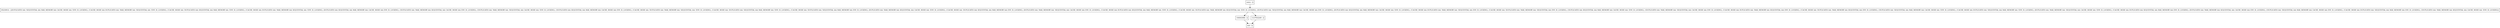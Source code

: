 digraph getDbImpl {
node [shape=record];
entry [label="entry - []"];
exit [label="exit - []"];
104043084 [label="104043084 - []"];
1127932249 [label="1127932249 - []"];
85230914 [label="85230914 - [(DUPLICATES && !SEQUENTIAL && MAX_MEMORY && CACHE_MODE && !ENV_IS_LOCKING), (!CACHE_MODE && DUPLICATES && !MAX_MEMORY && !SEQUENTIAL && !ENV_IS_LOCKING), (!CACHE_MODE && !DUPLICATES && SEQUENTIAL && MAX_MEMORY && !ENV_IS_LOCKING), (!CACHE_MODE && DUPLICATES && !MAX_MEMORY && SEQUENTIAL && !ENV_IS_LOCKING), (DUPLICATES && SEQUENTIAL && MAX_MEMORY && CACHE_MODE && ENV_IS_LOCKING), (!DUPLICATES && !MAX_MEMORY && SEQUENTIAL && CACHE_MODE && ENV_IS_LOCKING), (!DUPLICATES && !MAX_MEMORY && !SEQUENTIAL && CACHE_MODE && !ENV_IS_LOCKING), (!DUPLICATES && SEQUENTIAL && MAX_MEMORY && CACHE_MODE && ENV_IS_LOCKING), (!CACHE_MODE && !DUPLICATES && !MAX_MEMORY && !SEQUENTIAL && !ENV_IS_LOCKING), (!CACHE_MODE && !DUPLICATES && !SEQUENTIAL && MAX_MEMORY && !ENV_IS_LOCKING), (!CACHE_MODE && !DUPLICATES && !SEQUENTIAL && MAX_MEMORY && ENV_IS_LOCKING), (DUPLICATES && !MAX_MEMORY && SEQUENTIAL && CACHE_MODE && !ENV_IS_LOCKING), (!CACHE_MODE && !DUPLICATES && SEQUENTIAL && MAX_MEMORY && ENV_IS_LOCKING), (DUPLICATES && !MAX_MEMORY && !SEQUENTIAL && CACHE_MODE && ENV_IS_LOCKING), (!CACHE_MODE && DUPLICATES && SEQUENTIAL && MAX_MEMORY && !ENV_IS_LOCKING), (!CACHE_MODE && !DUPLICATES && !MAX_MEMORY && SEQUENTIAL && !ENV_IS_LOCKING), (DUPLICATES && !SEQUENTIAL && MAX_MEMORY && CACHE_MODE && ENV_IS_LOCKING), (DUPLICATES && SEQUENTIAL && MAX_MEMORY && CACHE_MODE && !ENV_IS_LOCKING), (!CACHE_MODE && DUPLICATES && !MAX_MEMORY && !SEQUENTIAL && ENV_IS_LOCKING), (!CACHE_MODE && !DUPLICATES && !MAX_MEMORY && !SEQUENTIAL && ENV_IS_LOCKING), (!DUPLICATES && SEQUENTIAL && MAX_MEMORY && CACHE_MODE && !ENV_IS_LOCKING), (!DUPLICATES && !MAX_MEMORY && !SEQUENTIAL && CACHE_MODE && ENV_IS_LOCKING), (!CACHE_MODE && DUPLICATES && !MAX_MEMORY && SEQUENTIAL && ENV_IS_LOCKING), (!CACHE_MODE && !DUPLICATES && !MAX_MEMORY && SEQUENTIAL && ENV_IS_LOCKING), (!DUPLICATES && !SEQUENTIAL && MAX_MEMORY && CACHE_MODE && !ENV_IS_LOCKING), (!CACHE_MODE && DUPLICATES && !SEQUENTIAL && MAX_MEMORY && !ENV_IS_LOCKING), (DUPLICATES && !MAX_MEMORY && !SEQUENTIAL && CACHE_MODE && !ENV_IS_LOCKING), (!CACHE_MODE && DUPLICATES && SEQUENTIAL && MAX_MEMORY && ENV_IS_LOCKING), (DUPLICATES && !MAX_MEMORY && SEQUENTIAL && CACHE_MODE && ENV_IS_LOCKING), (!DUPLICATES && !SEQUENTIAL && MAX_MEMORY && CACHE_MODE && ENV_IS_LOCKING), (!CACHE_MODE && DUPLICATES && !SEQUENTIAL && MAX_MEMORY && ENV_IS_LOCKING), (!DUPLICATES && !MAX_MEMORY && SEQUENTIAL && CACHE_MODE && !ENV_IS_LOCKING)]"];
entry;
exit;
entry -> 85230914;
104043084 -> exit;
1127932249 -> exit;
85230914 -> 104043084;
85230914 -> 1127932249;
}
